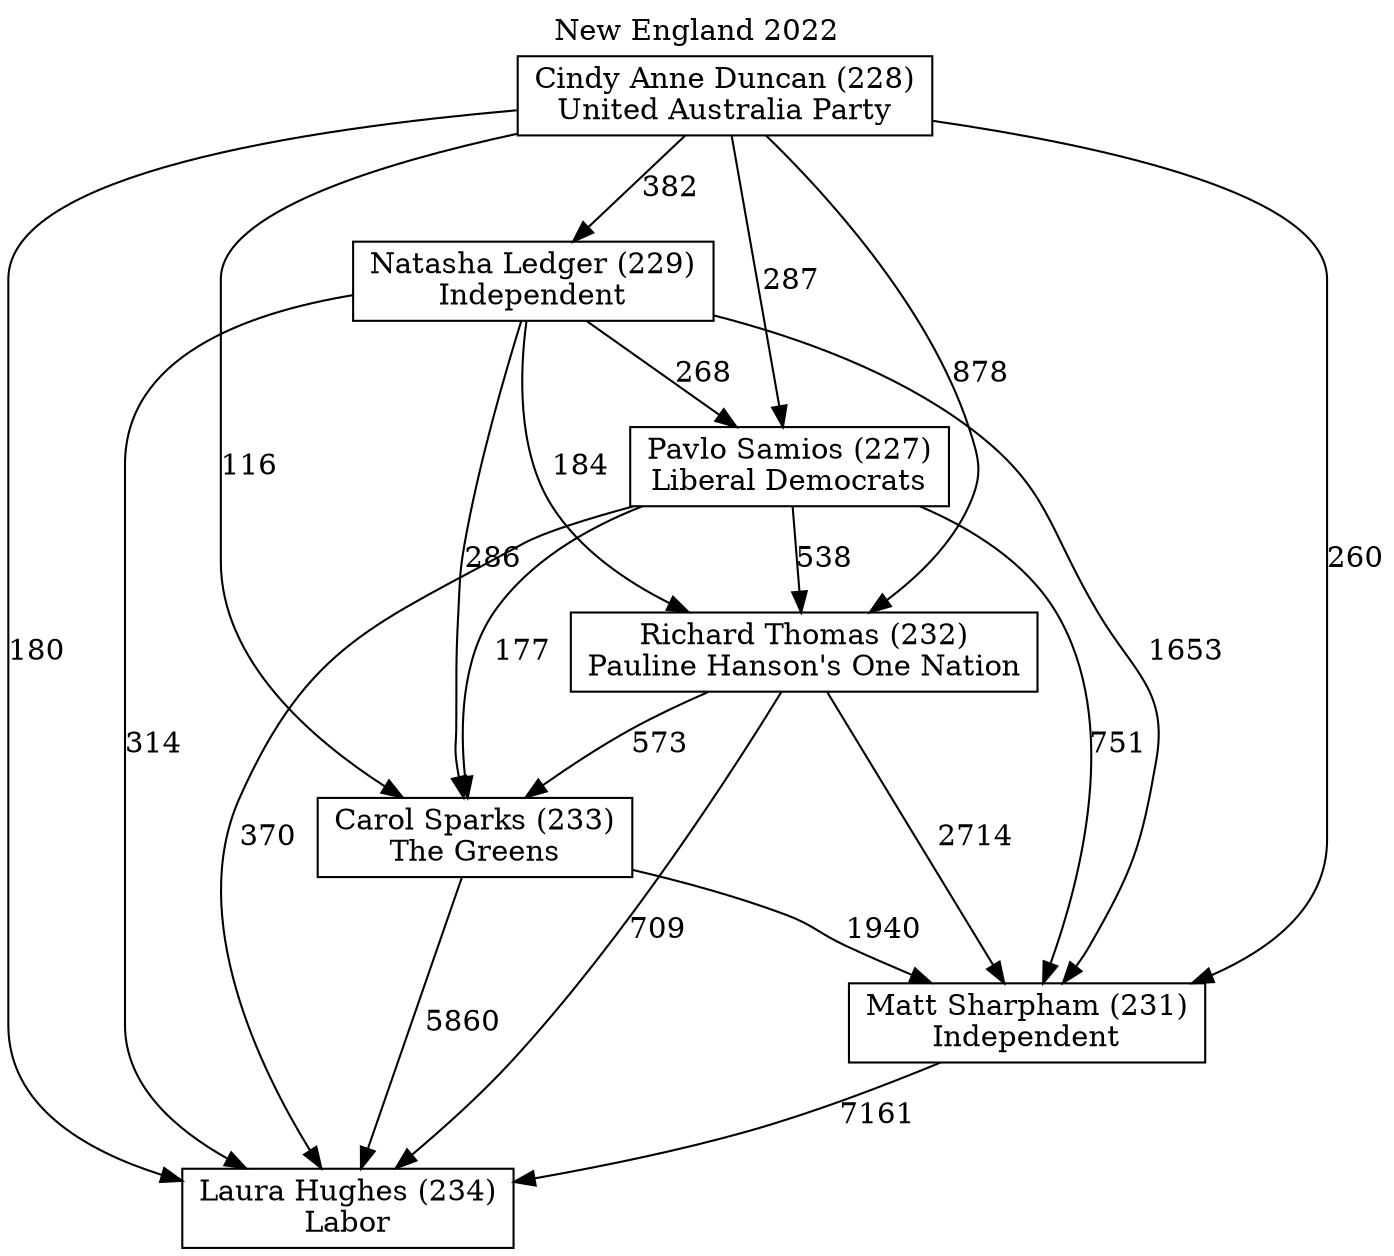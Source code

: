 // House preference flow
digraph "Laura Hughes (234)_New England_2022" {
	graph [label="New England 2022" labelloc=t mclimit=10]
	node [shape=box]
	"Laura Hughes (234)" [label="Laura Hughes (234)
Labor"]
	"Cindy Anne Duncan (228)" [label="Cindy Anne Duncan (228)
United Australia Party"]
	"Matt Sharpham (231)" [label="Matt Sharpham (231)
Independent"]
	"Natasha Ledger (229)" [label="Natasha Ledger (229)
Independent"]
	"Richard Thomas (232)" [label="Richard Thomas (232)
Pauline Hanson's One Nation"]
	"Pavlo Samios (227)" [label="Pavlo Samios (227)
Liberal Democrats"]
	"Carol Sparks (233)" [label="Carol Sparks (233)
The Greens"]
	"Carol Sparks (233)" -> "Laura Hughes (234)" [label=5860]
	"Cindy Anne Duncan (228)" -> "Natasha Ledger (229)" [label=382]
	"Richard Thomas (232)" -> "Matt Sharpham (231)" [label=2714]
	"Carol Sparks (233)" -> "Matt Sharpham (231)" [label=1940]
	"Richard Thomas (232)" -> "Laura Hughes (234)" [label=709]
	"Cindy Anne Duncan (228)" -> "Laura Hughes (234)" [label=180]
	"Cindy Anne Duncan (228)" -> "Carol Sparks (233)" [label=116]
	"Pavlo Samios (227)" -> "Richard Thomas (232)" [label=538]
	"Matt Sharpham (231)" -> "Laura Hughes (234)" [label=7161]
	"Pavlo Samios (227)" -> "Matt Sharpham (231)" [label=751]
	"Natasha Ledger (229)" -> "Richard Thomas (232)" [label=184]
	"Pavlo Samios (227)" -> "Laura Hughes (234)" [label=370]
	"Natasha Ledger (229)" -> "Pavlo Samios (227)" [label=268]
	"Richard Thomas (232)" -> "Carol Sparks (233)" [label=573]
	"Pavlo Samios (227)" -> "Carol Sparks (233)" [label=177]
	"Cindy Anne Duncan (228)" -> "Richard Thomas (232)" [label=878]
	"Cindy Anne Duncan (228)" -> "Pavlo Samios (227)" [label=287]
	"Natasha Ledger (229)" -> "Carol Sparks (233)" [label=286]
	"Natasha Ledger (229)" -> "Laura Hughes (234)" [label=314]
	"Cindy Anne Duncan (228)" -> "Matt Sharpham (231)" [label=260]
	"Natasha Ledger (229)" -> "Matt Sharpham (231)" [label=1653]
}
